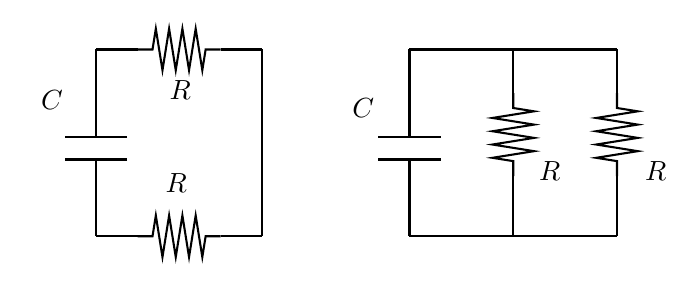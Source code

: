 

\tikzset{every picture/.style={line width=0.75pt}} %set default line width to 0.75pt        

\begin{tikzpicture}[x=0.75pt,y=0.75pt,yscale=-1,xscale=1]
%uncomment if require: \path (0,122); %set diagram left start at 0, and has height of 122

%Shape: Resistor [id:dp05500381774764507] 
\draw   (69,20) -- (76.2,20) -- (77.8,10) -- (81,30) -- (84.2,10) -- (87.4,30) -- (90.6,10) -- (93.8,30) -- (97,10) -- (100.2,30) -- (101.8,20) -- (109,20) ;
%Straight Lines [id:da7355678714340006] 
\draw    (109,20) -- (129,20) ;
%Straight Lines [id:da527045155276259] 
\draw    (129,80) -- (129,110) ;
%Shape: Resistor [id:dp3594116450407856] 
\draw   (69,110) -- (76.2,110) -- (77.8,100) -- (81,120) -- (84.2,100) -- (87.4,120) -- (90.6,100) -- (93.8,120) -- (97,100) -- (100.2,120) -- (101.8,110) -- (109,110) ;
%Straight Lines [id:da9970092949559268] 
\draw    (109,110) -- (129,110) ;
%Straight Lines [id:da3476278762101743] 
\draw    (49,20) -- (69,20) ;
%Straight Lines [id:da4620337269837471] 
\draw    (49,110) -- (69,110) ;
%Straight Lines [id:da9993276379137561] 
\draw    (49,20) -- (49,54.33) ;
%Straight Lines [id:da14261766387593622] 
\draw    (129,20) -- (129,80) ;
%Shape: Contact [id:dp6430887579633948] 
\draw   (49,54.33) -- (49,62.33) (49,81) -- (49,73) (64,62.33) -- (34,62.33) (64,73) -- (34,73) ;
%Straight Lines [id:da5144443528570377] 
\draw    (49,81) -- (49,110) ;
%Shape: Resistor [id:dp9803823329759065] 
\draw   (250,41) -- (250,48.2) -- (260,49.8) -- (240,53) -- (260,56.2) -- (240,59.4) -- (260,62.6) -- (240,65.8) -- (260,69) -- (240,72.2) -- (250,73.8) -- (250,81) ;
%Straight Lines [id:da7114935485860634] 
\draw    (200,20) -- (300,20) ;
%Straight Lines [id:da5684648483404737] 
\draw    (200,110) -- (300,110) ;
%Straight Lines [id:da8213220787595459] 
\draw    (200,20) -- (200,54.33) ;
%Shape: Contact [id:dp09002842999214056] 
\draw   (200,54.33) -- (200,62.33) (200,81) -- (200,73) (215,62.33) -- (185,62.33) (215,73) -- (185,73) ;
%Straight Lines [id:da532030432993386] 
\draw    (200,81) -- (200,110) ;
%Straight Lines [id:da10367742610474684] 
\draw    (250,81) -- (250,110) ;
%Straight Lines [id:da011328159933985171] 
\draw    (250,20) -- (250,48.2) ;
%Shape: Resistor [id:dp8997079321456452] 
\draw   (300,41) -- (300,48.2) -- (310,49.8) -- (290,53) -- (310,56.2) -- (290,59.4) -- (310,62.6) -- (290,65.8) -- (310,69) -- (290,72.2) -- (300,73.8) -- (300,81) ;
%Straight Lines [id:da9942687754475996] 
\draw    (300,81) -- (300,110) ;
%Straight Lines [id:da5427177633185147] 
\draw    (300,20) -- (300,48.2) ;

% Text Node
\draw (83,33.4) node [anchor=north west][inner sep=0.75pt]    {$R$};
% Text Node
\draw (81,78.4) node [anchor=north west][inner sep=0.75pt]    {$R$};
% Text Node
\draw (21,38.4) node [anchor=north west][inner sep=0.75pt]    {$C$};
% Text Node
\draw (312,72.4) node [anchor=north west][inner sep=0.75pt]    {$R$};
% Text Node
\draw (261,72.4) node [anchor=north west][inner sep=0.75pt]    {$R$};
% Text Node
\draw (171,42.4) node [anchor=north west][inner sep=0.75pt]    {$C$};


\end{tikzpicture}
